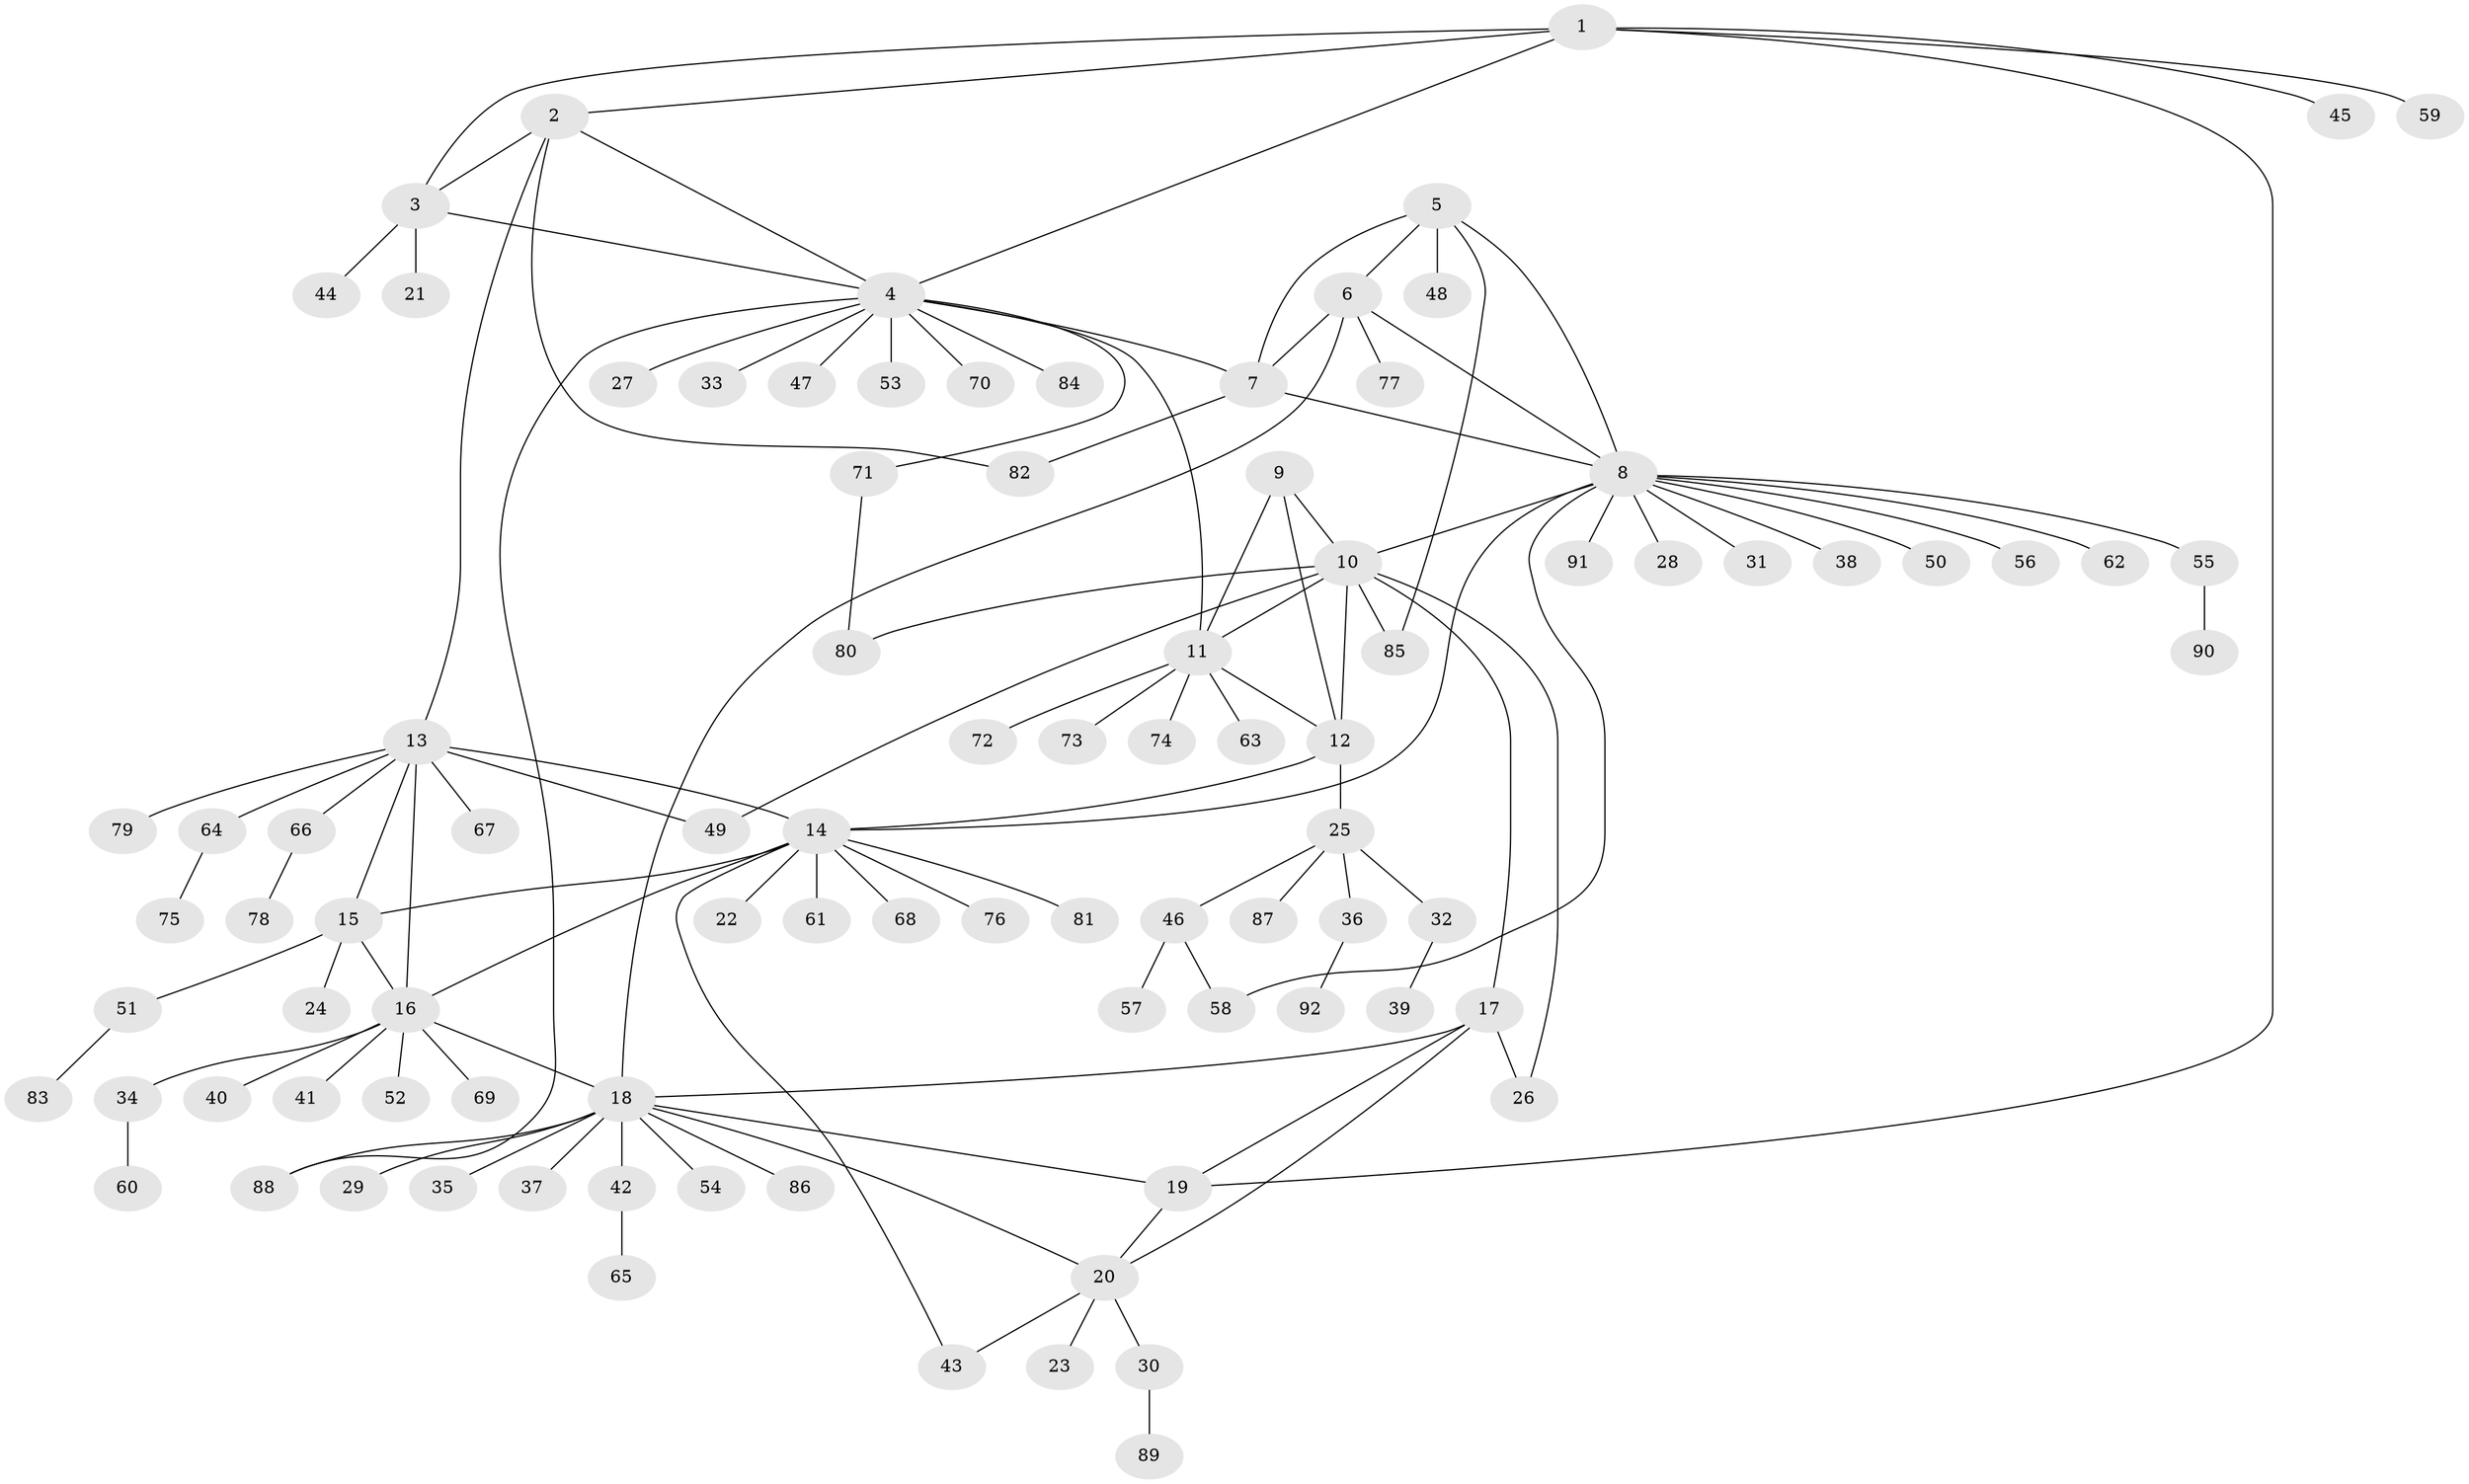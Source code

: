 // coarse degree distribution, {5: 0.05357142857142857, 4: 0.10714285714285714, 7: 0.03571428571428571, 3: 0.017857142857142856, 6: 0.03571428571428571, 13: 0.017857142857142856, 9: 0.017857142857142856, 10: 0.017857142857142856, 8: 0.017857142857142856, 11: 0.017857142857142856, 1: 0.5535714285714286, 2: 0.10714285714285714}
// Generated by graph-tools (version 1.1) at 2025/52/03/04/25 22:52:41]
// undirected, 92 vertices, 120 edges
graph export_dot {
  node [color=gray90,style=filled];
  1;
  2;
  3;
  4;
  5;
  6;
  7;
  8;
  9;
  10;
  11;
  12;
  13;
  14;
  15;
  16;
  17;
  18;
  19;
  20;
  21;
  22;
  23;
  24;
  25;
  26;
  27;
  28;
  29;
  30;
  31;
  32;
  33;
  34;
  35;
  36;
  37;
  38;
  39;
  40;
  41;
  42;
  43;
  44;
  45;
  46;
  47;
  48;
  49;
  50;
  51;
  52;
  53;
  54;
  55;
  56;
  57;
  58;
  59;
  60;
  61;
  62;
  63;
  64;
  65;
  66;
  67;
  68;
  69;
  70;
  71;
  72;
  73;
  74;
  75;
  76;
  77;
  78;
  79;
  80;
  81;
  82;
  83;
  84;
  85;
  86;
  87;
  88;
  89;
  90;
  91;
  92;
  1 -- 2;
  1 -- 3;
  1 -- 4;
  1 -- 19;
  1 -- 45;
  1 -- 59;
  2 -- 3;
  2 -- 4;
  2 -- 13;
  2 -- 82;
  3 -- 4;
  3 -- 21;
  3 -- 44;
  4 -- 7;
  4 -- 11;
  4 -- 27;
  4 -- 33;
  4 -- 47;
  4 -- 53;
  4 -- 70;
  4 -- 71;
  4 -- 84;
  4 -- 88;
  5 -- 6;
  5 -- 7;
  5 -- 8;
  5 -- 48;
  5 -- 85;
  6 -- 7;
  6 -- 8;
  6 -- 18;
  6 -- 77;
  7 -- 8;
  7 -- 82;
  8 -- 10;
  8 -- 14;
  8 -- 28;
  8 -- 31;
  8 -- 38;
  8 -- 50;
  8 -- 55;
  8 -- 56;
  8 -- 58;
  8 -- 62;
  8 -- 91;
  9 -- 10;
  9 -- 11;
  9 -- 12;
  10 -- 11;
  10 -- 12;
  10 -- 17;
  10 -- 26;
  10 -- 49;
  10 -- 80;
  10 -- 85;
  11 -- 12;
  11 -- 63;
  11 -- 72;
  11 -- 73;
  11 -- 74;
  12 -- 14;
  12 -- 25;
  13 -- 14;
  13 -- 15;
  13 -- 16;
  13 -- 49;
  13 -- 64;
  13 -- 66;
  13 -- 67;
  13 -- 79;
  14 -- 15;
  14 -- 16;
  14 -- 22;
  14 -- 43;
  14 -- 61;
  14 -- 68;
  14 -- 76;
  14 -- 81;
  15 -- 16;
  15 -- 24;
  15 -- 51;
  16 -- 18;
  16 -- 34;
  16 -- 40;
  16 -- 41;
  16 -- 52;
  16 -- 69;
  17 -- 18;
  17 -- 19;
  17 -- 20;
  17 -- 26;
  18 -- 19;
  18 -- 20;
  18 -- 29;
  18 -- 35;
  18 -- 37;
  18 -- 42;
  18 -- 54;
  18 -- 86;
  18 -- 88;
  19 -- 20;
  20 -- 23;
  20 -- 30;
  20 -- 43;
  25 -- 32;
  25 -- 36;
  25 -- 46;
  25 -- 87;
  30 -- 89;
  32 -- 39;
  34 -- 60;
  36 -- 92;
  42 -- 65;
  46 -- 57;
  46 -- 58;
  51 -- 83;
  55 -- 90;
  64 -- 75;
  66 -- 78;
  71 -- 80;
}

